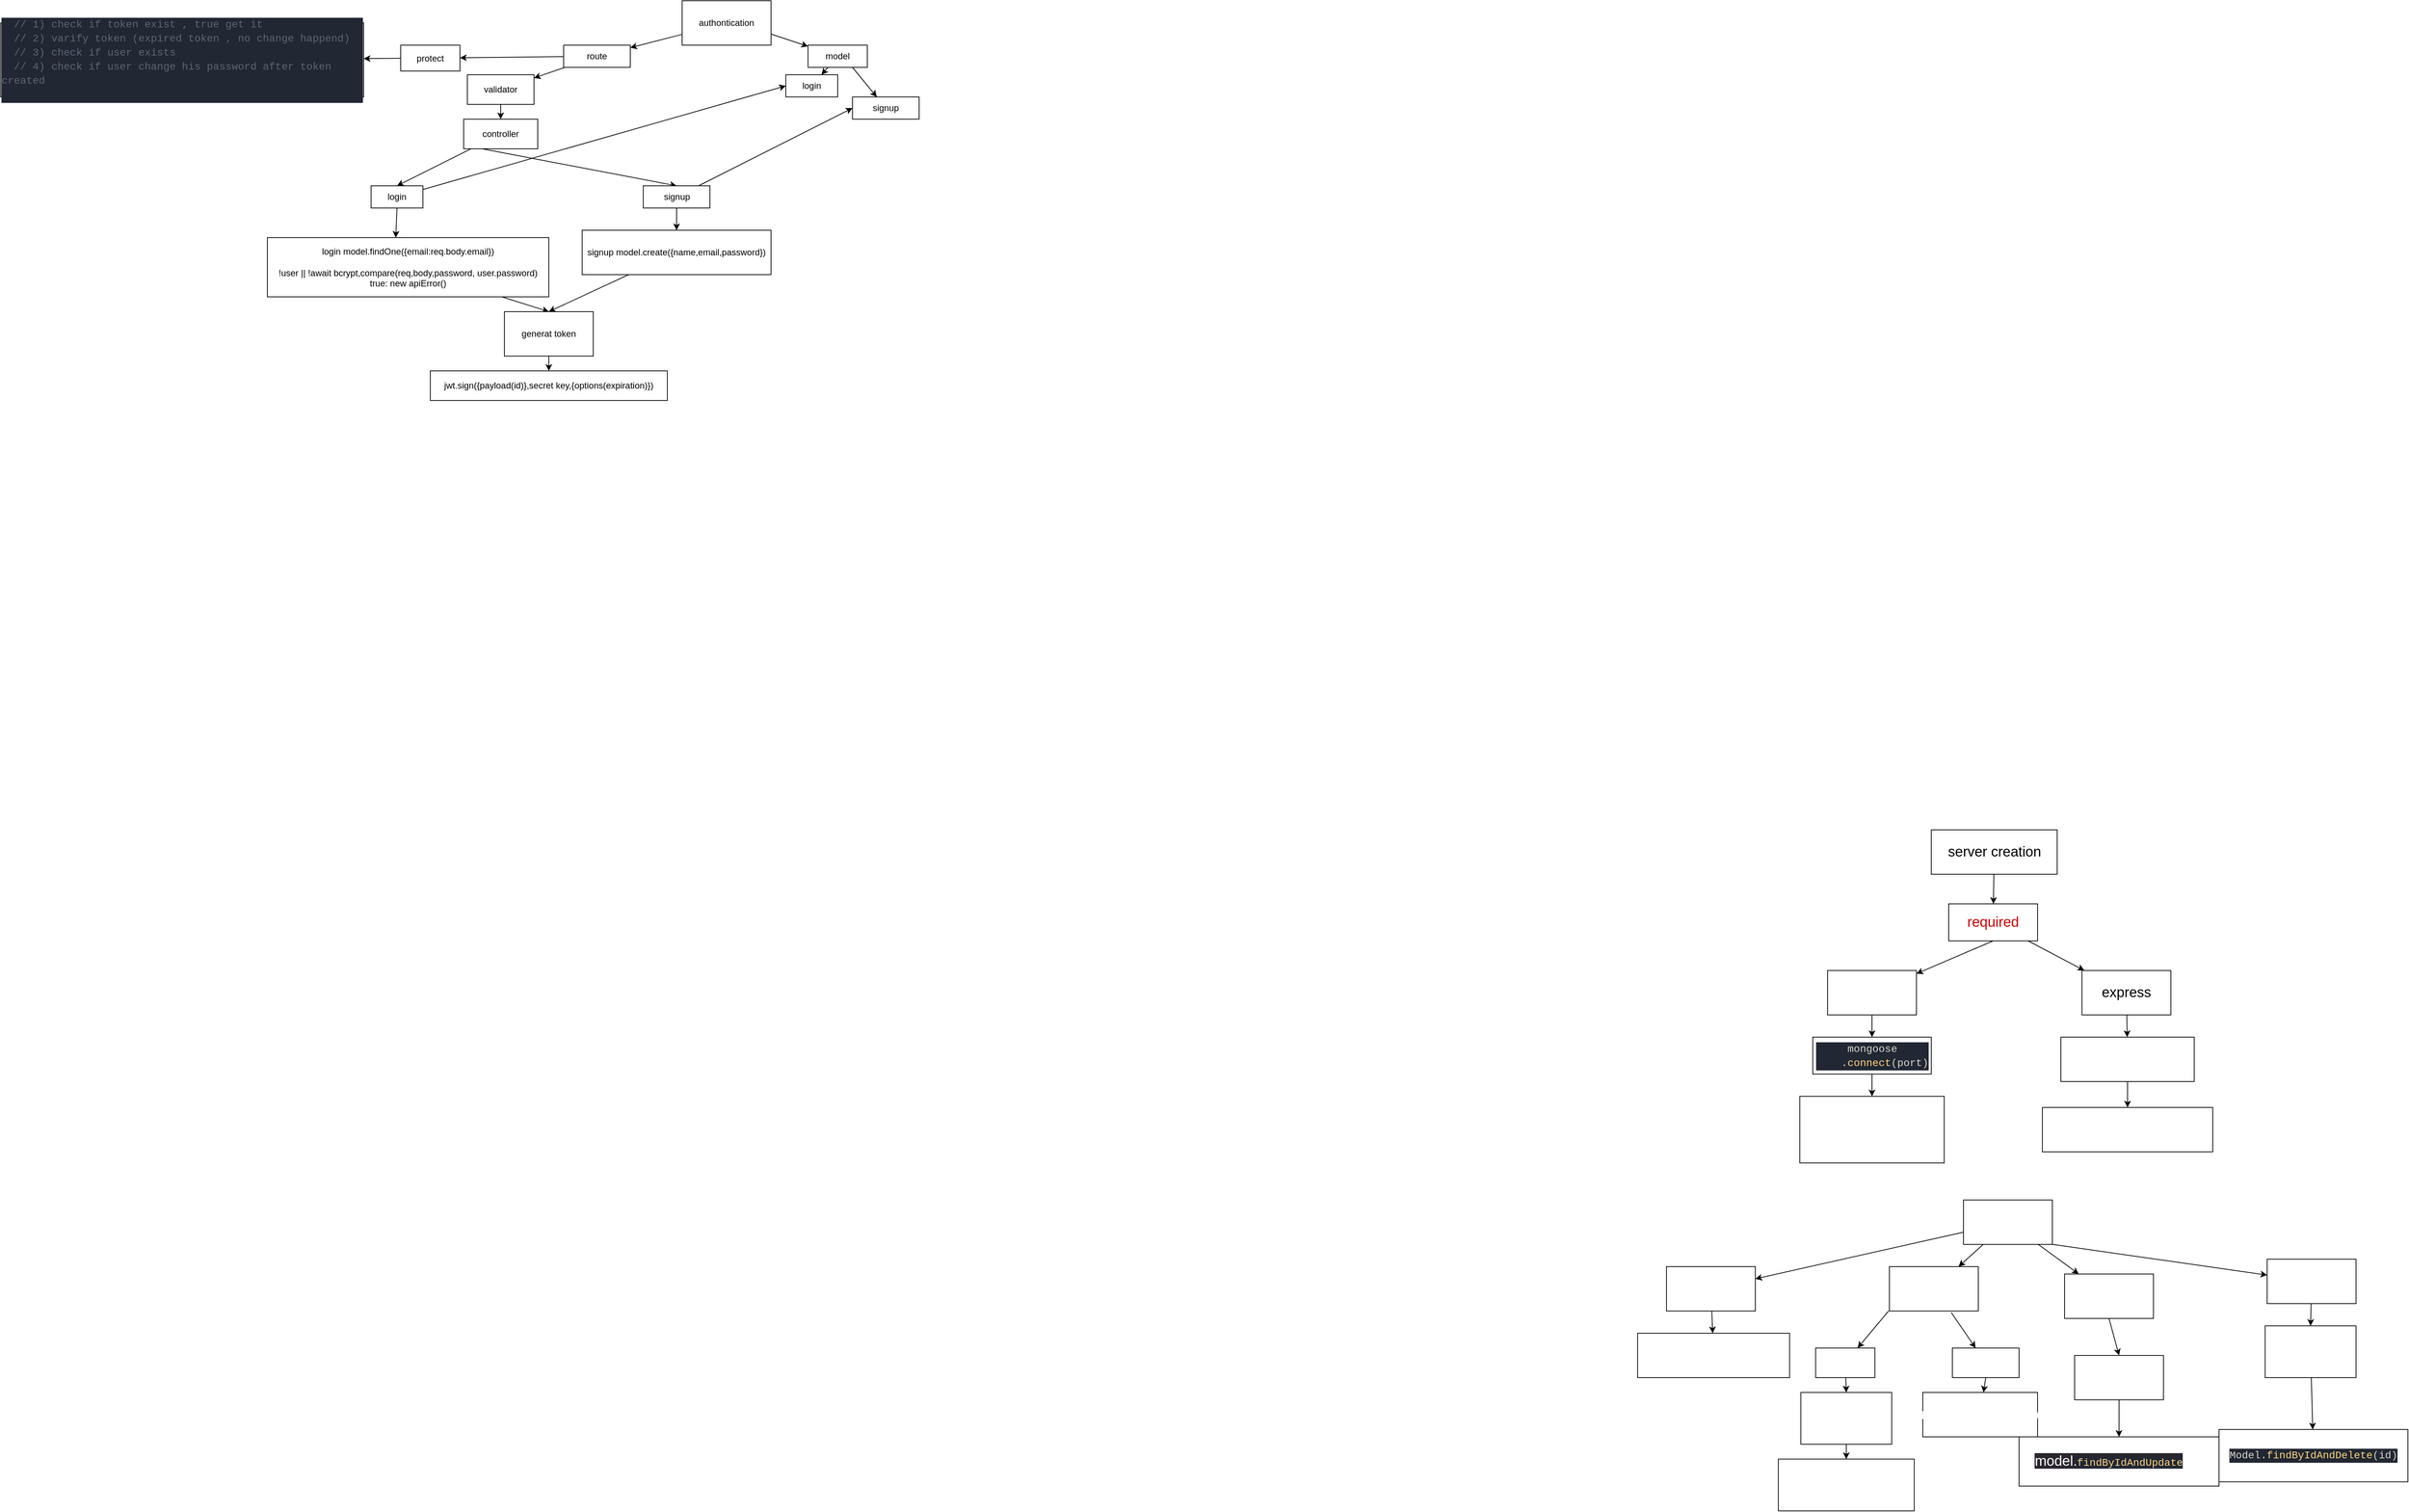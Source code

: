 <mxfile>
    <diagram id="Bjy-WIJ0dZ0ZD5Bm54e_" name="Page-1">
        <mxGraphModel dx="3649" dy="1749" grid="1" gridSize="10" guides="1" tooltips="1" connect="1" arrows="1" fold="1" page="1" pageScale="1" pageWidth="850" pageHeight="1100" math="0" shadow="0">
            <root>
                <mxCell id="0"/>
                <mxCell id="1" parent="0"/>
                <mxCell id="3" style="edgeStyle=none;html=1;fontSize=19;" parent="1" source="2" target="4" edge="1">
                    <mxGeometry relative="1" as="geometry">
                        <mxPoint x="376.5" y="150" as="targetPoint"/>
                    </mxGeometry>
                </mxCell>
                <mxCell id="2" value="&lt;p style=&quot;line-height: 200%;&quot;&gt;&lt;font style=&quot;font-size: 19px;&quot;&gt;server creation&lt;/font&gt;&lt;/p&gt;" style="rounded=0;whiteSpace=wrap;html=1;" parent="1" vertex="1">
                    <mxGeometry x="336.5" y="20" width="170" height="60" as="geometry"/>
                </mxCell>
                <mxCell id="5" style="edgeStyle=none;html=1;fontSize=19;" parent="1" source="4" target="6" edge="1">
                    <mxGeometry relative="1" as="geometry">
                        <mxPoint x="376.5" y="250" as="targetPoint"/>
                    </mxGeometry>
                </mxCell>
                <mxCell id="7" style="edgeStyle=none;html=1;exitX=0.5;exitY=1;exitDx=0;exitDy=0;fontSize=19;fontColor=#CC0000;" parent="1" source="4" target="8" edge="1">
                    <mxGeometry relative="1" as="geometry">
                        <mxPoint x="291.5" y="200" as="targetPoint"/>
                    </mxGeometry>
                </mxCell>
                <mxCell id="4" value="&lt;font color=&quot;#cc0000&quot;&gt;required&lt;/font&gt;" style="rounded=0;whiteSpace=wrap;html=1;fontSize=19;" parent="1" vertex="1">
                    <mxGeometry x="360" y="120" width="120" height="50" as="geometry"/>
                </mxCell>
                <mxCell id="9" style="edgeStyle=none;html=1;fontSize=19;fontColor=#FFFFFF;" parent="1" source="6" target="10" edge="1">
                    <mxGeometry relative="1" as="geometry">
                        <mxPoint x="511.5" y="320" as="targetPoint"/>
                    </mxGeometry>
                </mxCell>
                <mxCell id="6" value="express" style="rounded=0;whiteSpace=wrap;html=1;fontSize=19;" parent="1" vertex="1">
                    <mxGeometry x="540" y="210" width="120" height="60" as="geometry"/>
                </mxCell>
                <mxCell id="17" style="edgeStyle=none;html=1;exitX=0.5;exitY=1;exitDx=0;exitDy=0;fontSize=19;fontColor=#FFFFFF;" parent="1" source="8" target="18" edge="1">
                    <mxGeometry relative="1" as="geometry">
                        <mxPoint x="181.5" y="310" as="targetPoint"/>
                    </mxGeometry>
                </mxCell>
                <mxCell id="8" value="&lt;font color=&quot;#ffffff&quot;&gt;mondodb&lt;/font&gt;" style="rounded=0;whiteSpace=wrap;html=1;fontSize=19;fontColor=#CC0000;" parent="1" vertex="1">
                    <mxGeometry x="196.5" y="210" width="120" height="60" as="geometry"/>
                </mxCell>
                <mxCell id="15" style="edgeStyle=none;html=1;fontSize=19;fontColor=#FFFFFF;entryX=0.5;entryY=0;entryDx=0;entryDy=0;" parent="1" source="10" target="16" edge="1">
                    <mxGeometry relative="1" as="geometry">
                        <mxPoint x="661" y="390" as="targetPoint"/>
                    </mxGeometry>
                </mxCell>
                <mxCell id="10" value="app = express()" style="rounded=0;whiteSpace=wrap;html=1;fontSize=19;fontColor=#FFFFFF;" parent="1" vertex="1">
                    <mxGeometry x="511.5" y="300" width="180" height="60" as="geometry"/>
                </mxCell>
                <mxCell id="16" value="app.use(route,controller)" style="rounded=0;whiteSpace=wrap;html=1;fontSize=19;fontColor=#FFFFFF;" parent="1" vertex="1">
                    <mxGeometry x="486.5" y="395" width="230" height="60" as="geometry"/>
                </mxCell>
                <mxCell id="21" style="edgeStyle=none;html=1;fontSize=19;fontColor=#FFFFFF;" parent="1" source="18" target="22" edge="1">
                    <mxGeometry relative="1" as="geometry">
                        <mxPoint x="256.5" y="390" as="targetPoint"/>
                    </mxGeometry>
                </mxCell>
                <mxCell id="18" value="&lt;div style=&quot;color: rgb(217, 215, 206); background-color: rgb(33, 39, 51); font-family: Consolas, &amp;quot;Courier New&amp;quot;, monospace; font-size: 14px; line-height: 19px;&quot;&gt;&lt;div&gt;mongoose&lt;/div&gt;&lt;div&gt;&amp;nbsp; &amp;nbsp; .&lt;span style=&quot;color: #ffd580;&quot;&gt;connect&lt;/span&gt;(port)&lt;/div&gt;&lt;/div&gt;" style="rounded=0;whiteSpace=wrap;html=1;fontSize=19;fontColor=#FFFFFF;" parent="1" vertex="1">
                    <mxGeometry x="176.5" y="300" width="160" height="50" as="geometry"/>
                </mxCell>
                <mxCell id="22" value="app.listen(port,call back function)" style="rounded=0;whiteSpace=wrap;html=1;fontSize=19;fontColor=#FFFFFF;" parent="1" vertex="1">
                    <mxGeometry x="159" y="380" width="195" height="90" as="geometry"/>
                </mxCell>
                <mxCell id="26" style="edgeStyle=none;html=1;fontSize=19;fontColor=#FFFFFF;" parent="1" source="25" target="27" edge="1">
                    <mxGeometry relative="1" as="geometry">
                        <mxPoint x="120" y="640" as="targetPoint"/>
                    </mxGeometry>
                </mxCell>
                <mxCell id="28" style="edgeStyle=none;html=1;fontSize=19;fontColor=#FFFFFF;" parent="1" source="25" target="29" edge="1">
                    <mxGeometry relative="1" as="geometry">
                        <mxPoint x="340" y="640" as="targetPoint"/>
                    </mxGeometry>
                </mxCell>
                <mxCell id="30" style="edgeStyle=none;html=1;fontSize=19;fontColor=#FFFFFF;" parent="1" source="25" target="31" edge="1">
                    <mxGeometry relative="1" as="geometry">
                        <mxPoint x="530" y="620" as="targetPoint"/>
                    </mxGeometry>
                </mxCell>
                <mxCell id="32" style="edgeStyle=none;html=1;exitX=1;exitY=1;exitDx=0;exitDy=0;fontSize=19;fontColor=#FFFFFF;" parent="1" source="25" target="33" edge="1">
                    <mxGeometry relative="1" as="geometry">
                        <mxPoint x="800" y="640" as="targetPoint"/>
                    </mxGeometry>
                </mxCell>
                <mxCell id="25" value="CRUD" style="rounded=0;whiteSpace=wrap;html=1;fontSize=19;fontColor=#FFFFFF;" parent="1" vertex="1">
                    <mxGeometry x="380" y="520" width="120" height="60" as="geometry"/>
                </mxCell>
                <mxCell id="35" style="edgeStyle=none;html=1;fontSize=19;fontColor=#FFFFFF;" parent="1" source="27" target="36" edge="1">
                    <mxGeometry relative="1" as="geometry">
                        <mxPoint x="56.5" y="720" as="targetPoint"/>
                    </mxGeometry>
                </mxCell>
                <mxCell id="27" value="create" style="rounded=0;whiteSpace=wrap;html=1;fontSize=19;fontColor=#FFFFFF;" parent="1" vertex="1">
                    <mxGeometry x="-21" y="610" width="120" height="60" as="geometry"/>
                </mxCell>
                <mxCell id="37" style="edgeStyle=none;html=1;fontSize=19;fontColor=#FFFFFF;" parent="1" target="38" edge="1">
                    <mxGeometry relative="1" as="geometry">
                        <mxPoint x="263.88" y="710" as="targetPoint"/>
                        <mxPoint x="278.83" y="670.0" as="sourcePoint"/>
                    </mxGeometry>
                </mxCell>
                <mxCell id="39" style="edgeStyle=none;html=1;exitX=0.696;exitY=1.034;exitDx=0;exitDy=0;fontSize=19;fontColor=#FFFFFF;exitPerimeter=0;" parent="1" source="29" target="40" edge="1">
                    <mxGeometry relative="1" as="geometry">
                        <mxPoint x="390" y="710" as="targetPoint"/>
                    </mxGeometry>
                </mxCell>
                <mxCell id="29" value="read" style="rounded=0;whiteSpace=wrap;html=1;fontSize=19;fontColor=#FFFFFF;" parent="1" vertex="1">
                    <mxGeometry x="280" y="610" width="120" height="60" as="geometry"/>
                </mxCell>
                <mxCell id="53" style="edgeStyle=none;html=1;exitX=0.5;exitY=1;exitDx=0;exitDy=0;entryX=0.5;entryY=0;entryDx=0;entryDy=0;fontSize=19;fontColor=#FFFFFF;" parent="1" source="31" target="55" edge="1">
                    <mxGeometry relative="1" as="geometry">
                        <mxPoint x="591.375" y="700" as="targetPoint"/>
                    </mxGeometry>
                </mxCell>
                <mxCell id="31" value="update" style="rounded=0;whiteSpace=wrap;html=1;fontSize=19;fontColor=#FFFFFF;" parent="1" vertex="1">
                    <mxGeometry x="516.49" y="620" width="120" height="60" as="geometry"/>
                </mxCell>
                <mxCell id="59" style="edgeStyle=none;html=1;fontSize=19;fontColor=#FFFFFF;entryX=0.5;entryY=0;entryDx=0;entryDy=0;" parent="1" source="33" target="60" edge="1">
                    <mxGeometry relative="1" as="geometry">
                        <mxPoint x="840" y="700" as="targetPoint"/>
                    </mxGeometry>
                </mxCell>
                <mxCell id="33" value="delete" style="rounded=0;whiteSpace=wrap;html=1;fontSize=19;fontColor=#FFFFFF;" parent="1" vertex="1">
                    <mxGeometry x="790" y="600" width="120" height="60" as="geometry"/>
                </mxCell>
                <mxCell id="36" value="model.create(req data)" style="rounded=0;whiteSpace=wrap;html=1;fontSize=19;fontColor=#FFFFFF;" parent="1" vertex="1">
                    <mxGeometry x="-60" y="700" width="205.25" height="60" as="geometry"/>
                </mxCell>
                <mxCell id="49" style="edgeStyle=none;html=1;entryX=0.5;entryY=0;entryDx=0;entryDy=0;fontSize=19;fontColor=#FFFFFF;" parent="1" source="38" target="46" edge="1">
                    <mxGeometry relative="1" as="geometry"/>
                </mxCell>
                <mxCell id="38" value="one" style="rounded=0;whiteSpace=wrap;html=1;fontSize=19;fontColor=#FFFFFF;" parent="1" vertex="1">
                    <mxGeometry x="180.38" y="720" width="80" height="40" as="geometry"/>
                </mxCell>
                <mxCell id="50" style="edgeStyle=none;html=1;exitX=0.5;exitY=1;exitDx=0;exitDy=0;fontSize=19;fontColor=#FFFFFF;" parent="1" source="40" target="51" edge="1">
                    <mxGeometry relative="1" as="geometry">
                        <mxPoint x="423.269" y="790" as="targetPoint"/>
                    </mxGeometry>
                </mxCell>
                <mxCell id="40" value="all" style="rounded=0;whiteSpace=wrap;html=1;fontSize=19;fontColor=#FFFFFF;" parent="1" vertex="1">
                    <mxGeometry x="365" y="720" width="90" height="40" as="geometry"/>
                </mxCell>
                <mxCell id="47" style="edgeStyle=none;html=1;fontSize=19;fontColor=#FFFFFF;" parent="1" source="46" target="48" edge="1">
                    <mxGeometry relative="1" as="geometry">
                        <mxPoint x="240.385" y="940" as="targetPoint"/>
                    </mxGeometry>
                </mxCell>
                <mxCell id="46" value="id from req.params" style="rounded=0;whiteSpace=wrap;html=1;fontSize=19;fontColor=#FFFFFF;" parent="1" vertex="1">
                    <mxGeometry x="160.38" y="780" width="122.75" height="70" as="geometry"/>
                </mxCell>
                <mxCell id="48" value="model.findById(id)" style="rounded=0;whiteSpace=wrap;html=1;fontSize=19;fontColor=#FFFFFF;" parent="1" vertex="1">
                    <mxGeometry x="130" y="870" width="183.5" height="70" as="geometry"/>
                </mxCell>
                <mxCell id="51" value="model.find({filters})" style="rounded=0;whiteSpace=wrap;html=1;fontSize=19;fontColor=#FFFFFF;" parent="1" vertex="1">
                    <mxGeometry x="325" y="780" width="155" height="60" as="geometry"/>
                </mxCell>
                <mxCell id="57" style="edgeStyle=none;html=1;fontSize=19;fontColor=#FFFFFF;" parent="1" source="55" target="58" edge="1">
                    <mxGeometry relative="1" as="geometry">
                        <mxPoint x="589.99" y="870" as="targetPoint"/>
                    </mxGeometry>
                </mxCell>
                <mxCell id="55" value="id from req.params" style="whiteSpace=wrap;html=1;fontSize=19;fontColor=#FFFFFF;rounded=0;" parent="1" vertex="1">
                    <mxGeometry x="530.005" y="730" width="120" height="60" as="geometry"/>
                </mxCell>
                <mxCell id="58" value="&lt;span style=&quot;color: rgb(255, 255, 255); font-family: Helvetica; font-size: 19px; font-style: normal; font-variant-ligatures: normal; font-variant-caps: normal; font-weight: 400; letter-spacing: normal; orphans: 2; text-align: center; text-indent: 0px; text-transform: none; widows: 2; word-spacing: 0px; -webkit-text-stroke-width: 0px; background-color: rgb(42, 37, 47); text-decoration-thickness: initial; text-decoration-style: initial; text-decoration-color: initial; float: none; display: inline !important;&quot;&gt;model.&lt;span style=&quot;color: rgb(255, 213, 128); background-color: rgb(33, 39, 51); font-family: Consolas, &amp;quot;Courier New&amp;quot;, monospace; font-size: 14px;&quot;&gt;findByIdAndUpdate&lt;/span&gt;&lt;/span&gt;(id)" style="rounded=0;whiteSpace=wrap;html=1;fontSize=19;fontColor=#FFFFFF;" parent="1" vertex="1">
                    <mxGeometry x="455" y="840" width="270" height="66.5" as="geometry"/>
                </mxCell>
                <mxCell id="62" value="" style="edgeStyle=none;html=1;fontSize=19;fontColor=#FFFFFF;" parent="1" source="60" target="61" edge="1">
                    <mxGeometry relative="1" as="geometry"/>
                </mxCell>
                <mxCell id="60" value="id from req.params" style="rounded=0;whiteSpace=wrap;html=1;fontSize=19;fontColor=#FFFFFF;" parent="1" vertex="1">
                    <mxGeometry x="787.25" y="690" width="122.75" height="70" as="geometry"/>
                </mxCell>
                <mxCell id="61" value="&lt;div style=&quot;color: rgb(217, 215, 206); background-color: rgb(33, 39, 51); font-family: Consolas, &amp;quot;Courier New&amp;quot;, monospace; font-size: 14px; line-height: 19px;&quot;&gt;Model.&lt;span style=&quot;color: #ffd580;&quot;&gt;findByIdAndDelete&lt;/span&gt;(id)&lt;/div&gt;" style="whiteSpace=wrap;html=1;fontSize=19;fontColor=#FFFFFF;rounded=0;" parent="1" vertex="1">
                    <mxGeometry x="725" y="830" width="255" height="70.75" as="geometry"/>
                </mxCell>
                <mxCell id="64" style="edgeStyle=none;html=1;" edge="1" parent="1" source="63" target="65">
                    <mxGeometry relative="1" as="geometry">
                        <mxPoint x="-1440" y="-1000" as="targetPoint"/>
                    </mxGeometry>
                </mxCell>
                <mxCell id="66" style="edgeStyle=none;html=1;exitX=1;exitY=0.75;exitDx=0;exitDy=0;" edge="1" parent="1" source="63" target="67">
                    <mxGeometry relative="1" as="geometry">
                        <mxPoint x="-1160" y="-1040" as="targetPoint"/>
                    </mxGeometry>
                </mxCell>
                <mxCell id="63" value="authontication" style="rounded=0;whiteSpace=wrap;html=1;" vertex="1" parent="1">
                    <mxGeometry x="-1350" y="-1100" width="120" height="60" as="geometry"/>
                </mxCell>
                <mxCell id="72" style="edgeStyle=none;html=1;" edge="1" parent="1" source="65" target="76">
                    <mxGeometry relative="1" as="geometry">
                        <mxPoint x="-1460" y="-950" as="targetPoint"/>
                    </mxGeometry>
                </mxCell>
                <mxCell id="96" style="edgeStyle=none;html=1;" edge="1" parent="1" source="65" target="97">
                    <mxGeometry relative="1" as="geometry">
                        <mxPoint x="-1630" y="-1025" as="targetPoint"/>
                    </mxGeometry>
                </mxCell>
                <mxCell id="65" value="route" style="rounded=0;whiteSpace=wrap;html=1;" vertex="1" parent="1">
                    <mxGeometry x="-1510" y="-1040" width="90" height="30" as="geometry"/>
                </mxCell>
                <mxCell id="69" value="" style="edgeStyle=none;html=1;" edge="1" parent="1" source="67" target="68">
                    <mxGeometry relative="1" as="geometry"/>
                </mxCell>
                <mxCell id="70" style="edgeStyle=none;html=1;exitX=0.75;exitY=1;exitDx=0;exitDy=0;" edge="1" parent="1" source="67" target="71">
                    <mxGeometry relative="1" as="geometry">
                        <mxPoint x="-1100" y="-1000" as="targetPoint"/>
                    </mxGeometry>
                </mxCell>
                <mxCell id="67" value="model" style="rounded=0;whiteSpace=wrap;html=1;" vertex="1" parent="1">
                    <mxGeometry x="-1180" y="-1040" width="80" height="30" as="geometry"/>
                </mxCell>
                <mxCell id="68" value="login" style="whiteSpace=wrap;html=1;rounded=0;" vertex="1" parent="1">
                    <mxGeometry x="-1210" y="-1000" width="70" height="30" as="geometry"/>
                </mxCell>
                <mxCell id="71" value="signup" style="rounded=0;whiteSpace=wrap;html=1;" vertex="1" parent="1">
                    <mxGeometry x="-1120" y="-970" width="90" height="30" as="geometry"/>
                </mxCell>
                <mxCell id="78" style="edgeStyle=none;html=1;entryX=0.5;entryY=0;entryDx=0;entryDy=0;" edge="1" parent="1" source="73" target="80">
                    <mxGeometry relative="1" as="geometry">
                        <mxPoint x="-1540" y="-870" as="targetPoint"/>
                    </mxGeometry>
                </mxCell>
                <mxCell id="79" style="edgeStyle=none;html=1;exitX=0.25;exitY=1;exitDx=0;exitDy=0;entryX=0.5;entryY=0;entryDx=0;entryDy=0;" edge="1" parent="1" source="73" target="81">
                    <mxGeometry relative="1" as="geometry">
                        <mxPoint x="-1650" y="-860" as="targetPoint"/>
                    </mxGeometry>
                </mxCell>
                <mxCell id="77" style="edgeStyle=none;html=1;exitX=0.5;exitY=1;exitDx=0;exitDy=0;entryX=0.5;entryY=0;entryDx=0;entryDy=0;" edge="1" parent="1" source="76" target="73">
                    <mxGeometry relative="1" as="geometry"/>
                </mxCell>
                <mxCell id="76" value="validator" style="rounded=0;whiteSpace=wrap;html=1;" vertex="1" parent="1">
                    <mxGeometry x="-1640" y="-1000" width="90" height="40" as="geometry"/>
                </mxCell>
                <mxCell id="83" style="edgeStyle=none;html=1;entryX=0;entryY=0.5;entryDx=0;entryDy=0;" edge="1" parent="1" source="80" target="68">
                    <mxGeometry relative="1" as="geometry"/>
                </mxCell>
                <mxCell id="87" style="edgeStyle=none;html=1;exitX=0.5;exitY=1;exitDx=0;exitDy=0;entryX=0.456;entryY=0;entryDx=0;entryDy=0;entryPerimeter=0;" edge="1" parent="1" source="80" target="86">
                    <mxGeometry relative="1" as="geometry"/>
                </mxCell>
                <mxCell id="80" value="login" style="whiteSpace=wrap;html=1;rounded=0;" vertex="1" parent="1">
                    <mxGeometry x="-1770" y="-850" width="70" height="30" as="geometry"/>
                </mxCell>
                <mxCell id="82" style="edgeStyle=none;html=1;entryX=0;entryY=0.5;entryDx=0;entryDy=0;" edge="1" parent="1" source="81" target="71">
                    <mxGeometry relative="1" as="geometry">
                        <mxPoint x="-1220" y="-950" as="targetPoint"/>
                    </mxGeometry>
                </mxCell>
                <mxCell id="84" style="edgeStyle=none;html=1;" edge="1" parent="1" source="81" target="85">
                    <mxGeometry relative="1" as="geometry">
                        <mxPoint x="-1765" y="-780" as="targetPoint"/>
                    </mxGeometry>
                </mxCell>
                <mxCell id="81" value="signup" style="rounded=0;whiteSpace=wrap;html=1;" vertex="1" parent="1">
                    <mxGeometry x="-1402.5" y="-850" width="90" height="30" as="geometry"/>
                </mxCell>
                <mxCell id="73" value="controller" style="rounded=0;whiteSpace=wrap;html=1;" vertex="1" parent="1">
                    <mxGeometry x="-1645" y="-940" width="100" height="40" as="geometry"/>
                </mxCell>
                <mxCell id="89" style="edgeStyle=none;html=1;entryX=0.5;entryY=0;entryDx=0;entryDy=0;" edge="1" parent="1" source="85" target="90">
                    <mxGeometry relative="1" as="geometry">
                        <mxPoint x="-1520" y="-640" as="targetPoint"/>
                    </mxGeometry>
                </mxCell>
                <mxCell id="85" value="signup model.create({name,email,password})" style="rounded=0;whiteSpace=wrap;html=1;" vertex="1" parent="1">
                    <mxGeometry x="-1485" y="-790" width="255" height="60" as="geometry"/>
                </mxCell>
                <mxCell id="88" style="edgeStyle=none;html=1;entryX=0.5;entryY=0;entryDx=0;entryDy=0;" edge="1" parent="1" source="86" target="90">
                    <mxGeometry relative="1" as="geometry">
                        <mxPoint x="-1520" y="-640" as="targetPoint"/>
                    </mxGeometry>
                </mxCell>
                <mxCell id="86" value="login model.findOne({email:req.body.email})&lt;br&gt;&lt;br&gt;!user || !await bcrypt,compare(req,body,password, user.password)&lt;br&gt;true: new apiError()" style="rounded=0;whiteSpace=wrap;html=1;" vertex="1" parent="1">
                    <mxGeometry x="-1910" y="-780" width="380" height="80" as="geometry"/>
                </mxCell>
                <mxCell id="93" value="" style="edgeStyle=none;html=1;" edge="1" parent="1" source="90" target="92">
                    <mxGeometry relative="1" as="geometry"/>
                </mxCell>
                <mxCell id="90" value="generat token" style="rounded=0;whiteSpace=wrap;html=1;" vertex="1" parent="1">
                    <mxGeometry x="-1590" y="-680" width="120" height="60" as="geometry"/>
                </mxCell>
                <mxCell id="92" value="jwt.sign({payload(id)},secret key,{options(expiration)})" style="whiteSpace=wrap;html=1;rounded=0;" vertex="1" parent="1">
                    <mxGeometry x="-1690" y="-600" width="320" height="40" as="geometry"/>
                </mxCell>
                <mxCell id="99" value="" style="edgeStyle=none;html=1;" edge="1" parent="1" source="97" target="98">
                    <mxGeometry relative="1" as="geometry"/>
                </mxCell>
                <mxCell id="97" value="protect" style="rounded=0;whiteSpace=wrap;html=1;" vertex="1" parent="1">
                    <mxGeometry x="-1730" y="-1040" width="80" height="35" as="geometry"/>
                </mxCell>
                <mxCell id="98" value="&lt;div style=&quot;background-color: rgb(33, 39, 51); line-height: 19px;&quot;&gt;&lt;div style=&quot;color: rgb(217, 215, 206); font-family: Consolas, &amp;quot;Courier New&amp;quot;, monospace; font-size: 14px; text-align: left;&quot;&gt;&amp;nbsp; &lt;span style=&quot;color: #5c6773;&quot;&gt;// 1) check if token exist , true get it&lt;/span&gt;&lt;/div&gt;&lt;div style=&quot;&quot;&gt;&lt;div style=&quot;line-height: 19px;&quot;&gt;&lt;div style=&quot;color: rgb(217, 215, 206); font-family: Consolas, &amp;quot;Courier New&amp;quot;, monospace; font-size: 14px; text-align: left;&quot;&gt;&amp;nbsp; &lt;span style=&quot;color: #5c6773;&quot;&gt;// 2) varify token (expired token , no change happend)&lt;/span&gt;&lt;/div&gt;&lt;div style=&quot;line-height: 19px;&quot;&gt;&lt;div style=&quot;color: rgb(217, 215, 206); font-family: Consolas, &amp;quot;Courier New&amp;quot;, monospace; font-size: 14px; text-align: left;&quot;&gt;&amp;nbsp; &lt;span style=&quot;color: #5c6773;&quot;&gt;// 3) check if user exists&lt;/span&gt;&lt;/div&gt;&lt;div style=&quot;line-height: 19px;&quot;&gt;&lt;div style=&quot;color: rgb(217, 215, 206); font-family: Consolas, &amp;quot;Courier New&amp;quot;, monospace; font-size: 14px; text-align: left;&quot;&gt;&amp;nbsp; &lt;span style=&quot;color: #5c6773;&quot;&gt;// 4) check if user change his password after token created&lt;/span&gt;&lt;/div&gt;&lt;div style=&quot;text-align: left;&quot;&gt;&lt;font face=&quot;Consolas, Courier New, monospace&quot; color=&quot;#d9d7ce&quot;&gt;&lt;span style=&quot;font-size: 14px;&quot;&gt;&lt;br&gt;&lt;/span&gt;&lt;/font&gt;&lt;/div&gt;&lt;/div&gt;&lt;/div&gt;&lt;/div&gt;&lt;/div&gt;&lt;div style=&quot;color: rgb(217, 215, 206); font-family: Consolas, &amp;quot;Courier New&amp;quot;, monospace; font-size: 14px;&quot;&gt;&lt;/div&gt;&lt;/div&gt;" style="whiteSpace=wrap;html=1;rounded=0;" vertex="1" parent="1">
                    <mxGeometry x="-2270" y="-1070" width="490" height="100" as="geometry"/>
                </mxCell>
            </root>
        </mxGraphModel>
    </diagram>
</mxfile>
